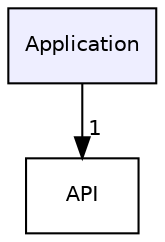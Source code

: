 digraph "C:/Users/Okke/GitRepos/Team3API/Application" {
  compound=true
  node [ fontsize="10", fontname="Helvetica"];
  edge [ labelfontsize="10", labelfontname="Helvetica"];
  dir_eb1463819d84903762eb6f59cc0c4383 [shape=box, label="Application", style="filled", fillcolor="#eeeeff", pencolor="black", URL="dir_eb1463819d84903762eb6f59cc0c4383.html"];
  dir_19ea4dbfe8f0e4681f60b9b97f7b5d11 [shape=box label="API" URL="dir_19ea4dbfe8f0e4681f60b9b97f7b5d11.html"];
  dir_eb1463819d84903762eb6f59cc0c4383->dir_19ea4dbfe8f0e4681f60b9b97f7b5d11 [headlabel="1", labeldistance=1.5 headhref="dir_000001_000000.html"];
}
